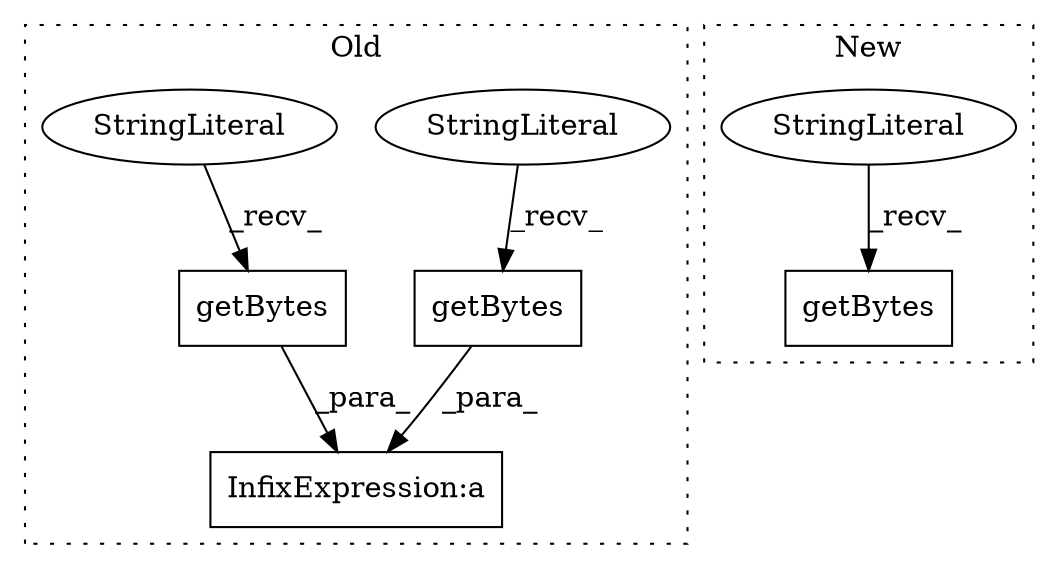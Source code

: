 digraph G {
subgraph cluster0 {
1 [label="getBytes" a="32" s="4659" l="10" shape="box"];
4 [label="StringLiteral" a="45" s="4605" l="53" shape="ellipse"];
5 [label="InfixExpression:a" a="27" s="4670" l="3" shape="box"];
6 [label="getBytes" a="32" s="4592" l="10" shape="box"];
7 [label="StringLiteral" a="45" s="4520" l="71" shape="ellipse"];
label = "Old";
style="dotted";
}
subgraph cluster1 {
2 [label="getBytes" a="32" s="3799" l="10" shape="box"];
3 [label="StringLiteral" a="45" s="3735" l="63" shape="ellipse"];
label = "New";
style="dotted";
}
1 -> 5 [label="_para_"];
3 -> 2 [label="_recv_"];
4 -> 1 [label="_recv_"];
6 -> 5 [label="_para_"];
7 -> 6 [label="_recv_"];
}
